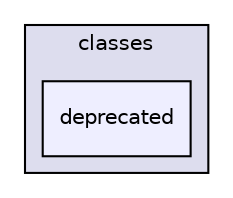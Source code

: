 digraph "classes/deprecated" {
  compound=true
  node [ fontsize="10", fontname="Helvetica"];
  edge [ labelfontsize="10", labelfontname="Helvetica"];
  subgraph clusterdir_b02e4219757ae4e3a0f1714873865bbf {
    graph [ bgcolor="#ddddee", pencolor="black", label="classes" fontname="Helvetica", fontsize="10", URL="dir_b02e4219757ae4e3a0f1714873865bbf.html"]
  dir_39c15720d96c86d35dc4b886d4554506 [shape=box, label="deprecated", style="filled", fillcolor="#eeeeff", pencolor="black", URL="dir_39c15720d96c86d35dc4b886d4554506.html"];
  }
}
